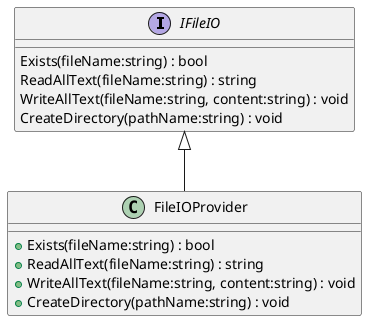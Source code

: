 @startuml
interface IFileIO {
    Exists(fileName:string) : bool
    ReadAllText(fileName:string) : string
    WriteAllText(fileName:string, content:string) : void
    CreateDirectory(pathName:string) : void
}
class FileIOProvider {
    + Exists(fileName:string) : bool
    + ReadAllText(fileName:string) : string
    + WriteAllText(fileName:string, content:string) : void
    + CreateDirectory(pathName:string) : void
}
IFileIO <|-- FileIOProvider
@enduml
